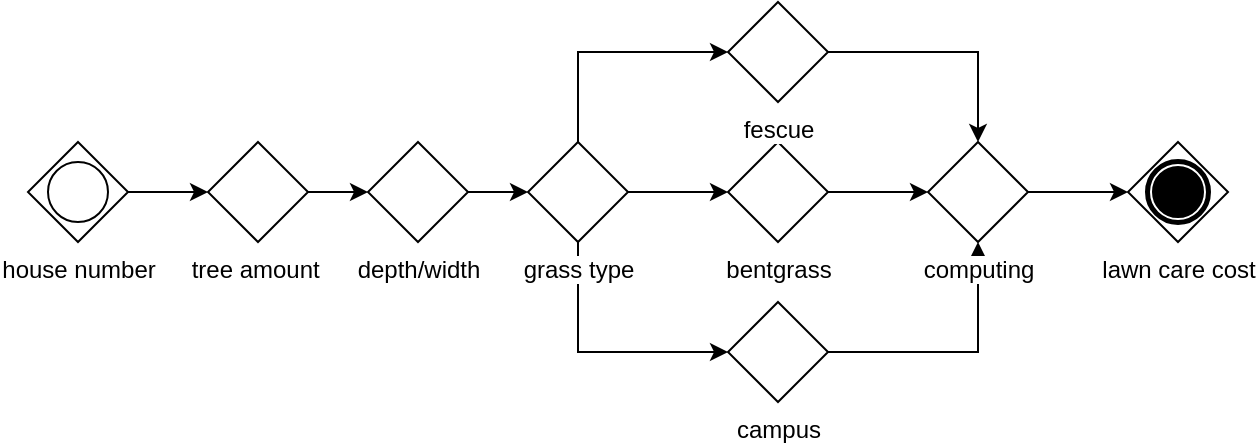 <mxfile version="15.5.9" type="device"><diagram id="1lSZDh_yFtreDC6iK6rc" name="Page-1"><mxGraphModel dx="2272" dy="762" grid="1" gridSize="10" guides="1" tooltips="1" connect="1" arrows="1" fold="1" page="1" pageScale="1" pageWidth="850" pageHeight="1100" math="0" shadow="0"><root><mxCell id="0"/><mxCell id="1" parent="0"/><mxCell id="oPfPFaJMtEshJIY8m-9X-8" value="" style="edgeStyle=orthogonalEdgeStyle;rounded=0;orthogonalLoop=1;jettySize=auto;html=1;" parent="1" source="oPfPFaJMtEshJIY8m-9X-1" target="oPfPFaJMtEshJIY8m-9X-3" edge="1"><mxGeometry relative="1" as="geometry"/></mxCell><mxCell id="oPfPFaJMtEshJIY8m-9X-1" value="house number" style="points=[[0.25,0.25,0],[0.5,0,0],[0.75,0.25,0],[1,0.5,0],[0.75,0.75,0],[0.5,1,0],[0.25,0.75,0],[0,0.5,0]];shape=mxgraph.bpmn.gateway2;html=1;verticalLabelPosition=bottom;labelBackgroundColor=#ffffff;verticalAlign=top;align=center;perimeter=rhombusPerimeter;outlineConnect=0;outline=standard;symbol=general;" parent="1" vertex="1"><mxGeometry x="10" y="340" width="50" height="50" as="geometry"/></mxCell><mxCell id="oPfPFaJMtEshJIY8m-9X-10" value="" style="edgeStyle=orthogonalEdgeStyle;rounded=0;orthogonalLoop=1;jettySize=auto;html=1;" parent="1" source="oPfPFaJMtEshJIY8m-9X-2" target="oPfPFaJMtEshJIY8m-9X-5" edge="1"><mxGeometry relative="1" as="geometry"><Array as="points"><mxPoint x="285" y="445"/></Array></mxGeometry></mxCell><mxCell id="oPfPFaJMtEshJIY8m-9X-11" value="" style="edgeStyle=orthogonalEdgeStyle;rounded=0;orthogonalLoop=1;jettySize=auto;html=1;" parent="1" source="oPfPFaJMtEshJIY8m-9X-2" target="oPfPFaJMtEshJIY8m-9X-6" edge="1"><mxGeometry relative="1" as="geometry"/></mxCell><mxCell id="oPfPFaJMtEshJIY8m-9X-12" value="" style="edgeStyle=orthogonalEdgeStyle;rounded=0;orthogonalLoop=1;jettySize=auto;html=1;" parent="1" source="oPfPFaJMtEshJIY8m-9X-2" target="oPfPFaJMtEshJIY8m-9X-7" edge="1"><mxGeometry relative="1" as="geometry"><Array as="points"><mxPoint x="285" y="295"/></Array></mxGeometry></mxCell><mxCell id="oPfPFaJMtEshJIY8m-9X-2" value="grass type" style="points=[[0.25,0.25,0],[0.5,0,0],[0.75,0.25,0],[1,0.5,0],[0.75,0.75,0],[0.5,1,0],[0.25,0.75,0],[0,0.5,0]];shape=mxgraph.bpmn.gateway2;html=1;verticalLabelPosition=bottom;labelBackgroundColor=#ffffff;verticalAlign=top;align=center;perimeter=rhombusPerimeter;outlineConnect=0;outline=none;symbol=none;" parent="1" vertex="1"><mxGeometry x="260" y="340" width="50" height="50" as="geometry"/></mxCell><mxCell id="-PhS1fMIaJ_HuK9k9cJi-5" value="" style="edgeStyle=orthogonalEdgeStyle;rounded=0;orthogonalLoop=1;jettySize=auto;html=1;" edge="1" parent="1" source="oPfPFaJMtEshJIY8m-9X-3" target="oPfPFaJMtEshJIY8m-9X-4"><mxGeometry relative="1" as="geometry"/></mxCell><mxCell id="oPfPFaJMtEshJIY8m-9X-3" value="tree amount&amp;nbsp;" style="points=[[0.25,0.25,0],[0.5,0,0],[0.75,0.25,0],[1,0.5,0],[0.75,0.75,0],[0.5,1,0],[0.25,0.75,0],[0,0.5,0]];shape=mxgraph.bpmn.gateway2;html=1;verticalLabelPosition=bottom;labelBackgroundColor=#ffffff;verticalAlign=top;align=center;perimeter=rhombusPerimeter;outlineConnect=0;outline=none;symbol=none;" parent="1" vertex="1"><mxGeometry x="100" y="340" width="50" height="50" as="geometry"/></mxCell><mxCell id="-PhS1fMIaJ_HuK9k9cJi-6" value="" style="edgeStyle=orthogonalEdgeStyle;rounded=0;orthogonalLoop=1;jettySize=auto;html=1;" edge="1" parent="1" source="oPfPFaJMtEshJIY8m-9X-4" target="oPfPFaJMtEshJIY8m-9X-2"><mxGeometry relative="1" as="geometry"/></mxCell><mxCell id="oPfPFaJMtEshJIY8m-9X-4" value="depth/width" style="points=[[0.25,0.25,0],[0.5,0,0],[0.75,0.25,0],[1,0.5,0],[0.75,0.75,0],[0.5,1,0],[0.25,0.75,0],[0,0.5,0]];shape=mxgraph.bpmn.gateway2;html=1;verticalLabelPosition=bottom;labelBackgroundColor=#ffffff;verticalAlign=top;align=center;perimeter=rhombusPerimeter;outlineConnect=0;outline=none;symbol=none;" parent="1" vertex="1"><mxGeometry x="180" y="340" width="50" height="50" as="geometry"/></mxCell><mxCell id="-PhS1fMIaJ_HuK9k9cJi-10" style="edgeStyle=orthogonalEdgeStyle;rounded=0;orthogonalLoop=1;jettySize=auto;html=1;exitX=1;exitY=0.5;exitDx=0;exitDy=0;exitPerimeter=0;" edge="1" parent="1" source="oPfPFaJMtEshJIY8m-9X-5" target="-PhS1fMIaJ_HuK9k9cJi-7"><mxGeometry relative="1" as="geometry"/></mxCell><mxCell id="oPfPFaJMtEshJIY8m-9X-5" value="campus" style="points=[[0.25,0.25,0],[0.5,0,0],[0.75,0.25,0],[1,0.5,0],[0.75,0.75,0],[0.5,1,0],[0.25,0.75,0],[0,0.5,0]];shape=mxgraph.bpmn.gateway2;html=1;verticalLabelPosition=bottom;labelBackgroundColor=#ffffff;verticalAlign=top;align=center;perimeter=rhombusPerimeter;outlineConnect=0;outline=none;symbol=none;" parent="1" vertex="1"><mxGeometry x="360" y="420" width="50" height="50" as="geometry"/></mxCell><mxCell id="-PhS1fMIaJ_HuK9k9cJi-8" value="" style="edgeStyle=orthogonalEdgeStyle;rounded=0;orthogonalLoop=1;jettySize=auto;html=1;" edge="1" parent="1" source="oPfPFaJMtEshJIY8m-9X-6" target="-PhS1fMIaJ_HuK9k9cJi-7"><mxGeometry relative="1" as="geometry"/></mxCell><mxCell id="oPfPFaJMtEshJIY8m-9X-6" value="bentgrass" style="points=[[0.25,0.25,0],[0.5,0,0],[0.75,0.25,0],[1,0.5,0],[0.75,0.75,0],[0.5,1,0],[0.25,0.75,0],[0,0.5,0]];shape=mxgraph.bpmn.gateway2;html=1;verticalLabelPosition=bottom;labelBackgroundColor=#ffffff;verticalAlign=top;align=center;perimeter=rhombusPerimeter;outlineConnect=0;outline=none;symbol=none;" parent="1" vertex="1"><mxGeometry x="360" y="340" width="50" height="50" as="geometry"/></mxCell><mxCell id="-PhS1fMIaJ_HuK9k9cJi-9" style="edgeStyle=orthogonalEdgeStyle;rounded=0;orthogonalLoop=1;jettySize=auto;html=1;exitX=1;exitY=0.5;exitDx=0;exitDy=0;exitPerimeter=0;entryX=0.5;entryY=0;entryDx=0;entryDy=0;entryPerimeter=0;" edge="1" parent="1" source="oPfPFaJMtEshJIY8m-9X-7" target="-PhS1fMIaJ_HuK9k9cJi-7"><mxGeometry relative="1" as="geometry"/></mxCell><mxCell id="oPfPFaJMtEshJIY8m-9X-7" value="fescue" style="points=[[0.25,0.25,0],[0.5,0,0],[0.75,0.25,0],[1,0.5,0],[0.75,0.75,0],[0.5,1,0],[0.25,0.75,0],[0,0.5,0]];shape=mxgraph.bpmn.gateway2;html=1;verticalLabelPosition=bottom;labelBackgroundColor=#ffffff;verticalAlign=top;align=center;perimeter=rhombusPerimeter;outlineConnect=0;outline=none;symbol=none;" parent="1" vertex="1"><mxGeometry x="360" y="270" width="50" height="50" as="geometry"/></mxCell><mxCell id="-PhS1fMIaJ_HuK9k9cJi-13" value="" style="edgeStyle=orthogonalEdgeStyle;rounded=0;orthogonalLoop=1;jettySize=auto;html=1;" edge="1" parent="1" source="-PhS1fMIaJ_HuK9k9cJi-7" target="-PhS1fMIaJ_HuK9k9cJi-12"><mxGeometry relative="1" as="geometry"/></mxCell><mxCell id="-PhS1fMIaJ_HuK9k9cJi-7" value="computing" style="points=[[0.25,0.25,0],[0.5,0,0],[0.75,0.25,0],[1,0.5,0],[0.75,0.75,0],[0.5,1,0],[0.25,0.75,0],[0,0.5,0]];shape=mxgraph.bpmn.gateway2;html=1;verticalLabelPosition=bottom;labelBackgroundColor=#ffffff;verticalAlign=top;align=center;perimeter=rhombusPerimeter;outlineConnect=0;outline=none;symbol=none;" vertex="1" parent="1"><mxGeometry x="460" y="340" width="50" height="50" as="geometry"/></mxCell><mxCell id="-PhS1fMIaJ_HuK9k9cJi-12" value="lawn care cost" style="points=[[0.25,0.25,0],[0.5,0,0],[0.75,0.25,0],[1,0.5,0],[0.75,0.75,0],[0.5,1,0],[0.25,0.75,0],[0,0.5,0]];shape=mxgraph.bpmn.gateway2;html=1;verticalLabelPosition=bottom;labelBackgroundColor=#ffffff;verticalAlign=top;align=center;perimeter=rhombusPerimeter;outlineConnect=0;outline=end;symbol=terminate;" vertex="1" parent="1"><mxGeometry x="560" y="340" width="50" height="50" as="geometry"/></mxCell></root></mxGraphModel></diagram></mxfile>